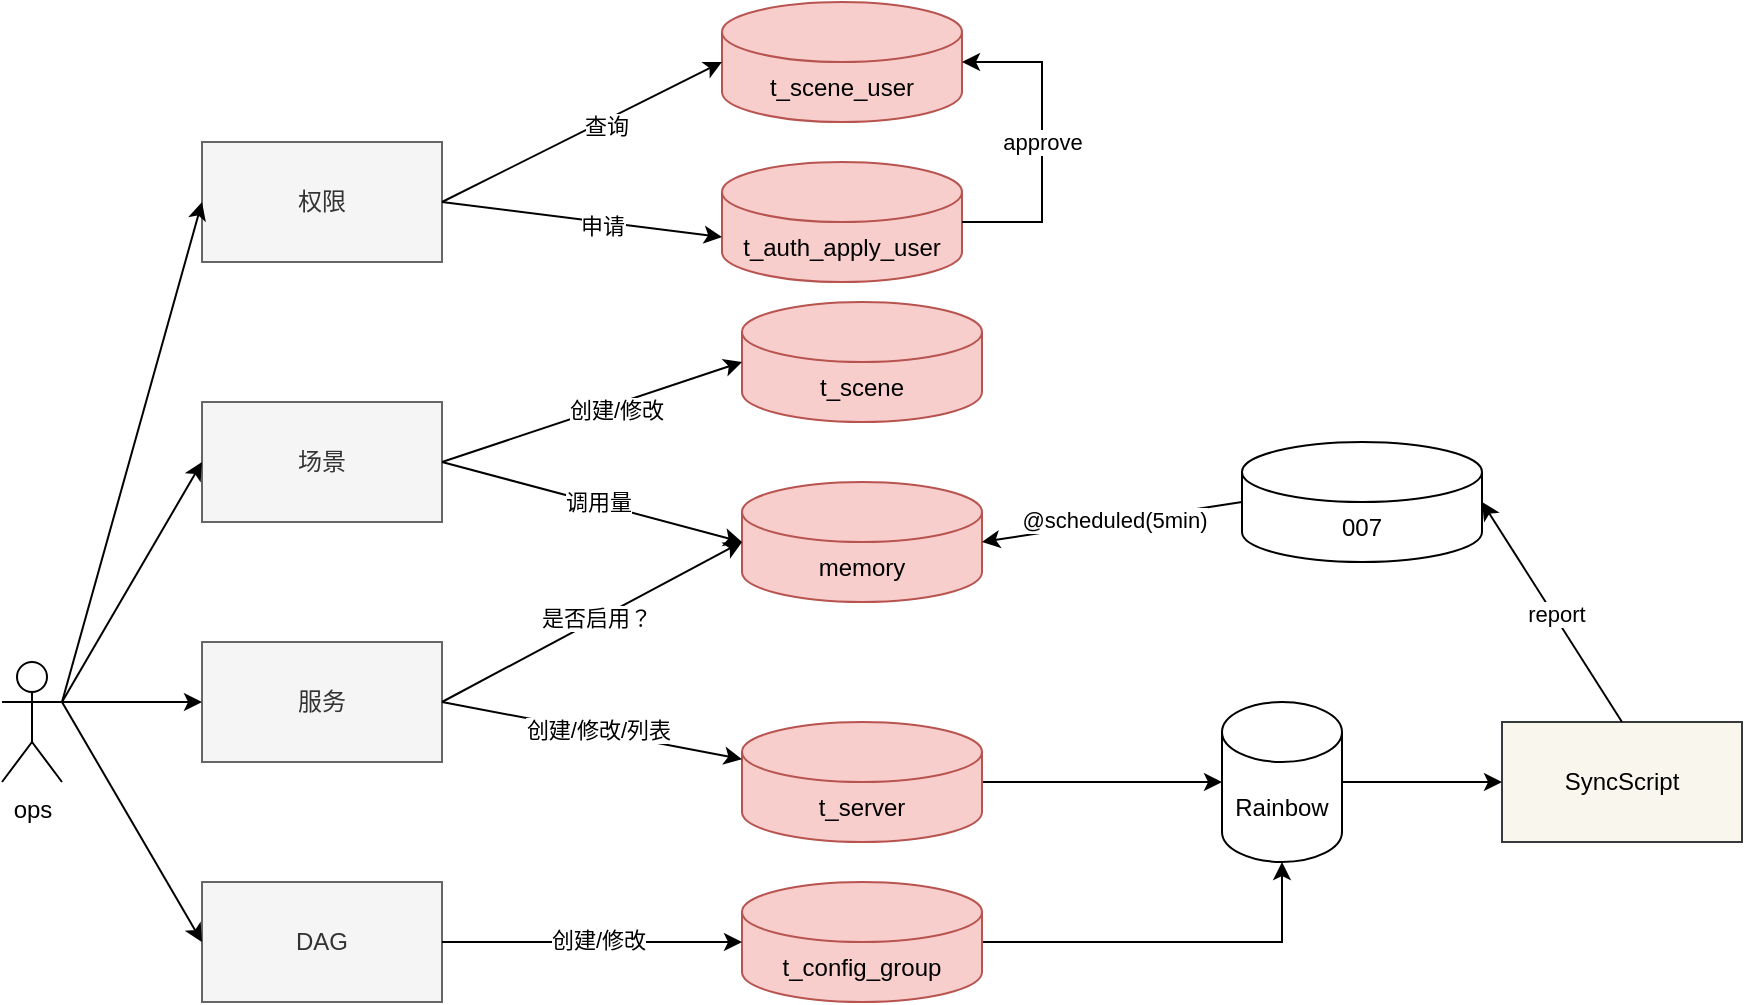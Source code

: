 <mxfile version="21.1.4" type="github">
  <diagram name="第 1 页" id="y6zBSTGUf1gGvdQJHAvz">
    <mxGraphModel dx="908" dy="1738" grid="1" gridSize="10" guides="1" tooltips="1" connect="1" arrows="1" fold="1" page="1" pageScale="1" pageWidth="827" pageHeight="1169" math="0" shadow="0">
      <root>
        <mxCell id="0" />
        <mxCell id="1" parent="0" />
        <mxCell id="TWxNEiFXj0emaMW_6LcG-1" value="ops" style="shape=umlActor;verticalLabelPosition=bottom;verticalAlign=top;html=1;outlineConnect=0;" vertex="1" parent="1">
          <mxGeometry x="20" y="220" width="30" height="60" as="geometry" />
        </mxCell>
        <mxCell id="TWxNEiFXj0emaMW_6LcG-4" value="场景" style="rounded=0;whiteSpace=wrap;html=1;fillColor=#f5f5f5;fontColor=#333333;strokeColor=#666666;" vertex="1" parent="1">
          <mxGeometry x="120" y="90" width="120" height="60" as="geometry" />
        </mxCell>
        <mxCell id="TWxNEiFXj0emaMW_6LcG-5" value="服务" style="rounded=0;whiteSpace=wrap;html=1;fillColor=#f5f5f5;fontColor=#333333;strokeColor=#666666;" vertex="1" parent="1">
          <mxGeometry x="120" y="210" width="120" height="60" as="geometry" />
        </mxCell>
        <mxCell id="TWxNEiFXj0emaMW_6LcG-6" value="DAG" style="rounded=0;whiteSpace=wrap;html=1;fillColor=#f5f5f5;fontColor=#333333;strokeColor=#666666;" vertex="1" parent="1">
          <mxGeometry x="120" y="330" width="120" height="60" as="geometry" />
        </mxCell>
        <mxCell id="TWxNEiFXj0emaMW_6LcG-7" value="t_scene" style="shape=cylinder3;whiteSpace=wrap;html=1;boundedLbl=1;backgroundOutline=1;size=15;fillColor=#f8cecc;strokeColor=#b85450;" vertex="1" parent="1">
          <mxGeometry x="390" y="40" width="120" height="60" as="geometry" />
        </mxCell>
        <mxCell id="TWxNEiFXj0emaMW_6LcG-8" value="memory" style="shape=cylinder3;whiteSpace=wrap;html=1;boundedLbl=1;backgroundOutline=1;size=15;fillColor=#f8cecc;strokeColor=#b85450;" vertex="1" parent="1">
          <mxGeometry x="390" y="130" width="120" height="60" as="geometry" />
        </mxCell>
        <mxCell id="TWxNEiFXj0emaMW_6LcG-9" value="007" style="shape=cylinder3;whiteSpace=wrap;html=1;boundedLbl=1;backgroundOutline=1;size=15;" vertex="1" parent="1">
          <mxGeometry x="640" y="110" width="120" height="60" as="geometry" />
        </mxCell>
        <mxCell id="TWxNEiFXj0emaMW_6LcG-10" value="" style="endArrow=classic;html=1;rounded=0;entryX=1;entryY=0.5;entryDx=0;entryDy=0;entryPerimeter=0;exitX=0;exitY=0.5;exitDx=0;exitDy=0;exitPerimeter=0;" edge="1" parent="1" source="TWxNEiFXj0emaMW_6LcG-9" target="TWxNEiFXj0emaMW_6LcG-8">
          <mxGeometry width="50" height="50" relative="1" as="geometry">
            <mxPoint x="430" y="250" as="sourcePoint" />
            <mxPoint x="480" y="200" as="targetPoint" />
          </mxGeometry>
        </mxCell>
        <mxCell id="TWxNEiFXj0emaMW_6LcG-11" value="@scheduled(5min)" style="edgeLabel;html=1;align=center;verticalAlign=middle;resizable=0;points=[];" vertex="1" connectable="0" parent="TWxNEiFXj0emaMW_6LcG-10">
          <mxGeometry x="-0.009" y="-1" relative="1" as="geometry">
            <mxPoint as="offset" />
          </mxGeometry>
        </mxCell>
        <mxCell id="TWxNEiFXj0emaMW_6LcG-12" value="" style="endArrow=classic;html=1;rounded=0;exitX=1;exitY=0.5;exitDx=0;exitDy=0;entryX=0;entryY=0.5;entryDx=0;entryDy=0;entryPerimeter=0;" edge="1" parent="1" source="TWxNEiFXj0emaMW_6LcG-4" target="TWxNEiFXj0emaMW_6LcG-7">
          <mxGeometry width="50" height="50" relative="1" as="geometry">
            <mxPoint x="280" y="230" as="sourcePoint" />
            <mxPoint x="330" y="180" as="targetPoint" />
          </mxGeometry>
        </mxCell>
        <mxCell id="TWxNEiFXj0emaMW_6LcG-14" value="创建/修改" style="edgeLabel;html=1;align=center;verticalAlign=middle;resizable=0;points=[];" vertex="1" connectable="0" parent="TWxNEiFXj0emaMW_6LcG-12">
          <mxGeometry x="0.147" y="-2" relative="1" as="geometry">
            <mxPoint as="offset" />
          </mxGeometry>
        </mxCell>
        <mxCell id="TWxNEiFXj0emaMW_6LcG-13" value="" style="endArrow=classic;html=1;rounded=0;exitX=1;exitY=0.5;exitDx=0;exitDy=0;entryX=0;entryY=0.5;entryDx=0;entryDy=0;entryPerimeter=0;" edge="1" parent="1" source="TWxNEiFXj0emaMW_6LcG-4" target="TWxNEiFXj0emaMW_6LcG-8">
          <mxGeometry width="50" height="50" relative="1" as="geometry">
            <mxPoint x="250" y="130" as="sourcePoint" />
            <mxPoint x="380" y="80" as="targetPoint" />
          </mxGeometry>
        </mxCell>
        <mxCell id="TWxNEiFXj0emaMW_6LcG-15" value="调用量" style="edgeLabel;html=1;align=center;verticalAlign=middle;resizable=0;points=[];" vertex="1" connectable="0" parent="TWxNEiFXj0emaMW_6LcG-13">
          <mxGeometry x="0.031" y="1" relative="1" as="geometry">
            <mxPoint as="offset" />
          </mxGeometry>
        </mxCell>
        <mxCell id="TWxNEiFXj0emaMW_6LcG-16" value="" style="endArrow=classic;html=1;rounded=0;exitX=1;exitY=0.333;exitDx=0;exitDy=0;exitPerimeter=0;entryX=0;entryY=0.5;entryDx=0;entryDy=0;" edge="1" parent="1" source="TWxNEiFXj0emaMW_6LcG-1" target="TWxNEiFXj0emaMW_6LcG-4">
          <mxGeometry width="50" height="50" relative="1" as="geometry">
            <mxPoint x="40" y="400" as="sourcePoint" />
            <mxPoint x="90" y="350" as="targetPoint" />
          </mxGeometry>
        </mxCell>
        <mxCell id="TWxNEiFXj0emaMW_6LcG-17" value="" style="endArrow=classic;html=1;rounded=0;entryX=0;entryY=0.5;entryDx=0;entryDy=0;" edge="1" parent="1" target="TWxNEiFXj0emaMW_6LcG-5">
          <mxGeometry width="50" height="50" relative="1" as="geometry">
            <mxPoint x="50" y="240" as="sourcePoint" />
            <mxPoint x="130" y="130" as="targetPoint" />
          </mxGeometry>
        </mxCell>
        <mxCell id="TWxNEiFXj0emaMW_6LcG-18" value="" style="endArrow=classic;html=1;rounded=0;entryX=0;entryY=0.5;entryDx=0;entryDy=0;exitX=1;exitY=0.333;exitDx=0;exitDy=0;exitPerimeter=0;" edge="1" parent="1" source="TWxNEiFXj0emaMW_6LcG-1" target="TWxNEiFXj0emaMW_6LcG-6">
          <mxGeometry width="50" height="50" relative="1" as="geometry">
            <mxPoint x="60" y="250" as="sourcePoint" />
            <mxPoint x="130" y="250" as="targetPoint" />
          </mxGeometry>
        </mxCell>
        <mxCell id="TWxNEiFXj0emaMW_6LcG-27" value="" style="edgeStyle=orthogonalEdgeStyle;rounded=0;orthogonalLoop=1;jettySize=auto;html=1;" edge="1" parent="1" source="TWxNEiFXj0emaMW_6LcG-19" target="TWxNEiFXj0emaMW_6LcG-25">
          <mxGeometry relative="1" as="geometry" />
        </mxCell>
        <mxCell id="TWxNEiFXj0emaMW_6LcG-19" value="t_server" style="shape=cylinder3;whiteSpace=wrap;html=1;boundedLbl=1;backgroundOutline=1;size=15;fillColor=#f8cecc;strokeColor=#b85450;" vertex="1" parent="1">
          <mxGeometry x="390" y="250" width="120" height="60" as="geometry" />
        </mxCell>
        <mxCell id="TWxNEiFXj0emaMW_6LcG-28" value="" style="edgeStyle=orthogonalEdgeStyle;rounded=0;orthogonalLoop=1;jettySize=auto;html=1;" edge="1" parent="1" source="TWxNEiFXj0emaMW_6LcG-20" target="TWxNEiFXj0emaMW_6LcG-25">
          <mxGeometry relative="1" as="geometry" />
        </mxCell>
        <mxCell id="TWxNEiFXj0emaMW_6LcG-20" value="t_config_group" style="shape=cylinder3;whiteSpace=wrap;html=1;boundedLbl=1;backgroundOutline=1;size=15;fillColor=#f8cecc;strokeColor=#b85450;" vertex="1" parent="1">
          <mxGeometry x="390" y="330" width="120" height="60" as="geometry" />
        </mxCell>
        <mxCell id="TWxNEiFXj0emaMW_6LcG-21" value="SyncScript" style="rounded=0;whiteSpace=wrap;html=1;fillColor=#f9f7ed;strokeColor=#36393d;" vertex="1" parent="1">
          <mxGeometry x="770" y="250" width="120" height="60" as="geometry" />
        </mxCell>
        <mxCell id="TWxNEiFXj0emaMW_6LcG-22" value="" style="endArrow=classic;html=1;rounded=0;entryX=1;entryY=0.5;entryDx=0;entryDy=0;entryPerimeter=0;exitX=0.5;exitY=0;exitDx=0;exitDy=0;" edge="1" parent="1" source="TWxNEiFXj0emaMW_6LcG-21" target="TWxNEiFXj0emaMW_6LcG-9">
          <mxGeometry width="50" height="50" relative="1" as="geometry">
            <mxPoint x="650" y="150" as="sourcePoint" />
            <mxPoint x="520" y="150" as="targetPoint" />
          </mxGeometry>
        </mxCell>
        <mxCell id="TWxNEiFXj0emaMW_6LcG-24" value="report" style="edgeLabel;html=1;align=center;verticalAlign=middle;resizable=0;points=[];" vertex="1" connectable="0" parent="TWxNEiFXj0emaMW_6LcG-22">
          <mxGeometry x="-0.018" y="-1" relative="1" as="geometry">
            <mxPoint as="offset" />
          </mxGeometry>
        </mxCell>
        <mxCell id="TWxNEiFXj0emaMW_6LcG-26" value="" style="edgeStyle=orthogonalEdgeStyle;rounded=0;orthogonalLoop=1;jettySize=auto;html=1;" edge="1" parent="1" source="TWxNEiFXj0emaMW_6LcG-25" target="TWxNEiFXj0emaMW_6LcG-21">
          <mxGeometry relative="1" as="geometry" />
        </mxCell>
        <mxCell id="TWxNEiFXj0emaMW_6LcG-25" value="Rainbow" style="shape=cylinder3;whiteSpace=wrap;html=1;boundedLbl=1;backgroundOutline=1;size=15;" vertex="1" parent="1">
          <mxGeometry x="630" y="240" width="60" height="80" as="geometry" />
        </mxCell>
        <mxCell id="TWxNEiFXj0emaMW_6LcG-29" value="" style="endArrow=classic;html=1;rounded=0;exitX=1;exitY=0.5;exitDx=0;exitDy=0;" edge="1" parent="1" source="TWxNEiFXj0emaMW_6LcG-5" target="TWxNEiFXj0emaMW_6LcG-19">
          <mxGeometry width="50" height="50" relative="1" as="geometry">
            <mxPoint x="250" y="130" as="sourcePoint" />
            <mxPoint x="400" y="150" as="targetPoint" />
          </mxGeometry>
        </mxCell>
        <mxCell id="TWxNEiFXj0emaMW_6LcG-30" value="创建/修改/列表" style="edgeLabel;html=1;align=center;verticalAlign=middle;resizable=0;points=[];" vertex="1" connectable="0" parent="TWxNEiFXj0emaMW_6LcG-29">
          <mxGeometry x="0.031" y="1" relative="1" as="geometry">
            <mxPoint as="offset" />
          </mxGeometry>
        </mxCell>
        <mxCell id="TWxNEiFXj0emaMW_6LcG-31" value="" style="endArrow=classic;html=1;rounded=0;exitX=1;exitY=0.5;exitDx=0;exitDy=0;entryX=0;entryY=0.5;entryDx=0;entryDy=0;entryPerimeter=0;" edge="1" parent="1" source="TWxNEiFXj0emaMW_6LcG-6" target="TWxNEiFXj0emaMW_6LcG-20">
          <mxGeometry width="50" height="50" relative="1" as="geometry">
            <mxPoint x="250" y="250" as="sourcePoint" />
            <mxPoint x="400" y="250" as="targetPoint" />
          </mxGeometry>
        </mxCell>
        <mxCell id="TWxNEiFXj0emaMW_6LcG-32" value="创建/修改" style="edgeLabel;html=1;align=center;verticalAlign=middle;resizable=0;points=[];" vertex="1" connectable="0" parent="TWxNEiFXj0emaMW_6LcG-31">
          <mxGeometry x="0.031" y="1" relative="1" as="geometry">
            <mxPoint as="offset" />
          </mxGeometry>
        </mxCell>
        <mxCell id="TWxNEiFXj0emaMW_6LcG-33" value="" style="endArrow=classic;html=1;rounded=0;exitX=1;exitY=0.5;exitDx=0;exitDy=0;entryX=0;entryY=0.5;entryDx=0;entryDy=0;entryPerimeter=0;" edge="1" parent="1" source="TWxNEiFXj0emaMW_6LcG-5" target="TWxNEiFXj0emaMW_6LcG-8">
          <mxGeometry width="50" height="50" relative="1" as="geometry">
            <mxPoint x="250" y="250" as="sourcePoint" />
            <mxPoint x="400" y="279" as="targetPoint" />
          </mxGeometry>
        </mxCell>
        <mxCell id="TWxNEiFXj0emaMW_6LcG-34" value="是否启用？" style="edgeLabel;html=1;align=center;verticalAlign=middle;resizable=0;points=[];" vertex="1" connectable="0" parent="TWxNEiFXj0emaMW_6LcG-33">
          <mxGeometry x="0.031" y="1" relative="1" as="geometry">
            <mxPoint as="offset" />
          </mxGeometry>
        </mxCell>
        <mxCell id="TWxNEiFXj0emaMW_6LcG-35" value="权限" style="rounded=0;whiteSpace=wrap;html=1;fillColor=#f5f5f5;fontColor=#333333;strokeColor=#666666;" vertex="1" parent="1">
          <mxGeometry x="120" y="-40" width="120" height="60" as="geometry" />
        </mxCell>
        <mxCell id="TWxNEiFXj0emaMW_6LcG-36" value="t_scene_user" style="shape=cylinder3;whiteSpace=wrap;html=1;boundedLbl=1;backgroundOutline=1;size=15;fillColor=#f8cecc;strokeColor=#b85450;" vertex="1" parent="1">
          <mxGeometry x="380" y="-110" width="120" height="60" as="geometry" />
        </mxCell>
        <mxCell id="TWxNEiFXj0emaMW_6LcG-37" value="t_auth_apply_user" style="shape=cylinder3;whiteSpace=wrap;html=1;boundedLbl=1;backgroundOutline=1;size=15;fillColor=#f8cecc;strokeColor=#b85450;" vertex="1" parent="1">
          <mxGeometry x="380" y="-30" width="120" height="60" as="geometry" />
        </mxCell>
        <mxCell id="TWxNEiFXj0emaMW_6LcG-38" value="" style="endArrow=classic;html=1;rounded=0;exitX=1;exitY=0.333;exitDx=0;exitDy=0;exitPerimeter=0;entryX=0;entryY=0.5;entryDx=0;entryDy=0;" edge="1" parent="1" source="TWxNEiFXj0emaMW_6LcG-1" target="TWxNEiFXj0emaMW_6LcG-35">
          <mxGeometry width="50" height="50" relative="1" as="geometry">
            <mxPoint x="60" y="250" as="sourcePoint" />
            <mxPoint x="130" y="130" as="targetPoint" />
          </mxGeometry>
        </mxCell>
        <mxCell id="TWxNEiFXj0emaMW_6LcG-39" value="" style="endArrow=classic;html=1;rounded=0;exitX=1;exitY=0.5;exitDx=0;exitDy=0;entryX=0;entryY=0;entryDx=0;entryDy=37.5;entryPerimeter=0;" edge="1" parent="1" source="TWxNEiFXj0emaMW_6LcG-35" target="TWxNEiFXj0emaMW_6LcG-37">
          <mxGeometry width="50" height="50" relative="1" as="geometry">
            <mxPoint x="250" y="130" as="sourcePoint" />
            <mxPoint x="400" y="80" as="targetPoint" />
          </mxGeometry>
        </mxCell>
        <mxCell id="TWxNEiFXj0emaMW_6LcG-40" value="申请" style="edgeLabel;html=1;align=center;verticalAlign=middle;resizable=0;points=[];" vertex="1" connectable="0" parent="TWxNEiFXj0emaMW_6LcG-39">
          <mxGeometry x="0.147" y="-2" relative="1" as="geometry">
            <mxPoint as="offset" />
          </mxGeometry>
        </mxCell>
        <mxCell id="TWxNEiFXj0emaMW_6LcG-41" value="" style="endArrow=classic;html=1;rounded=0;exitX=1;exitY=0.5;exitDx=0;exitDy=0;entryX=0;entryY=0.5;entryDx=0;entryDy=0;entryPerimeter=0;" edge="1" parent="1" source="TWxNEiFXj0emaMW_6LcG-35" target="TWxNEiFXj0emaMW_6LcG-36">
          <mxGeometry width="50" height="50" relative="1" as="geometry">
            <mxPoint x="250" as="sourcePoint" />
            <mxPoint x="390" y="18" as="targetPoint" />
          </mxGeometry>
        </mxCell>
        <mxCell id="TWxNEiFXj0emaMW_6LcG-42" value="查询" style="edgeLabel;html=1;align=center;verticalAlign=middle;resizable=0;points=[];" vertex="1" connectable="0" parent="TWxNEiFXj0emaMW_6LcG-41">
          <mxGeometry x="0.147" y="-2" relative="1" as="geometry">
            <mxPoint as="offset" />
          </mxGeometry>
        </mxCell>
        <mxCell id="TWxNEiFXj0emaMW_6LcG-43" value="" style="endArrow=classic;html=1;rounded=0;exitX=1;exitY=0.5;exitDx=0;exitDy=0;entryX=1;entryY=0.5;entryDx=0;entryDy=0;entryPerimeter=0;exitPerimeter=0;edgeStyle=orthogonalEdgeStyle;" edge="1" parent="1" source="TWxNEiFXj0emaMW_6LcG-37" target="TWxNEiFXj0emaMW_6LcG-36">
          <mxGeometry width="50" height="50" relative="1" as="geometry">
            <mxPoint x="250" as="sourcePoint" />
            <mxPoint x="390" y="18" as="targetPoint" />
            <Array as="points">
              <mxPoint x="540" />
              <mxPoint x="540" y="-80" />
            </Array>
          </mxGeometry>
        </mxCell>
        <mxCell id="TWxNEiFXj0emaMW_6LcG-44" value="approve" style="edgeLabel;html=1;align=center;verticalAlign=middle;resizable=0;points=[];" vertex="1" connectable="0" parent="TWxNEiFXj0emaMW_6LcG-43">
          <mxGeometry x="0.147" y="-2" relative="1" as="geometry">
            <mxPoint x="-2" y="12" as="offset" />
          </mxGeometry>
        </mxCell>
      </root>
    </mxGraphModel>
  </diagram>
</mxfile>
